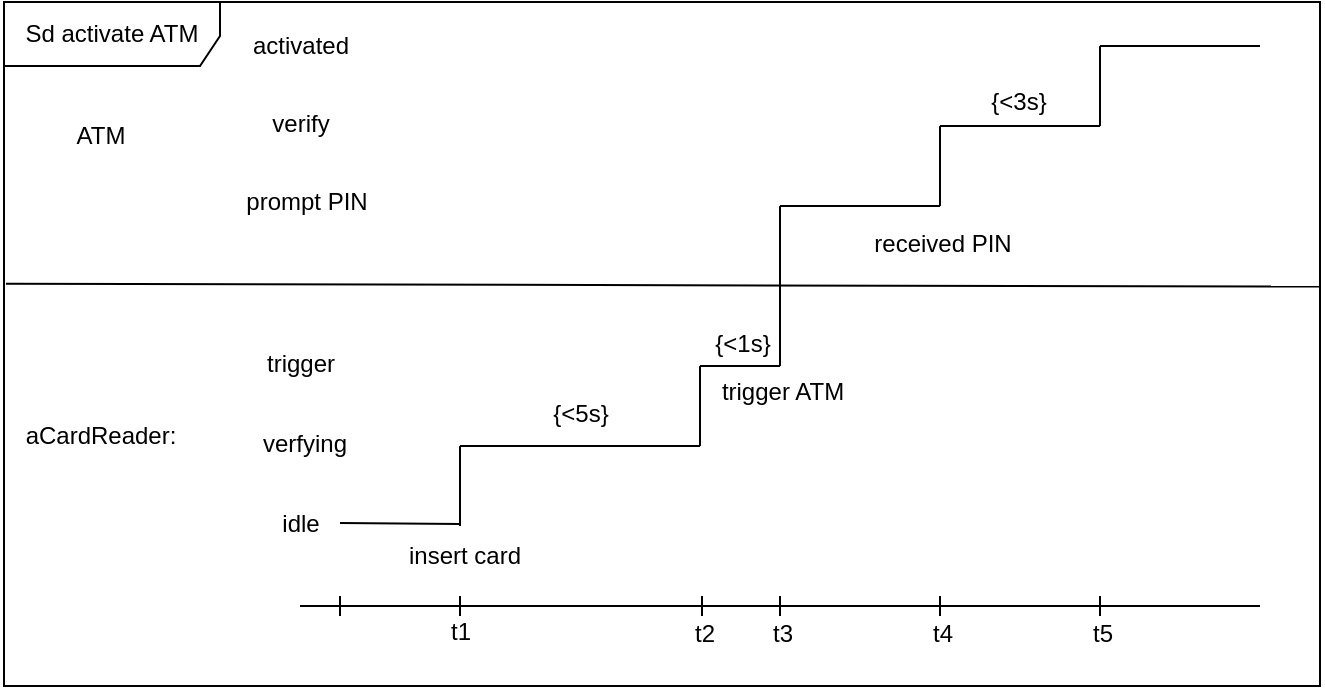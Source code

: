 <mxfile version="25.0.3">
  <diagram name="Page-1" id="ZF8Fh5gF4faTDMHda-kw">
    <mxGraphModel dx="1050" dy="522" grid="1" gridSize="10" guides="1" tooltips="1" connect="1" arrows="1" fold="1" page="1" pageScale="1" pageWidth="850" pageHeight="1100" math="0" shadow="0">
      <root>
        <mxCell id="0" />
        <mxCell id="1" parent="0" />
        <mxCell id="XYSm-enyJgtwGQuULJg3-2" value="aCardReader:" style="text;html=1;align=center;verticalAlign=middle;resizable=0;points=[];autosize=1;strokeColor=none;fillColor=none;" vertex="1" parent="1">
          <mxGeometry x="50" y="220" width="100" height="30" as="geometry" />
        </mxCell>
        <mxCell id="XYSm-enyJgtwGQuULJg3-3" value="" style="endArrow=none;html=1;rounded=0;" edge="1" parent="1">
          <mxGeometry width="50" height="50" relative="1" as="geometry">
            <mxPoint x="280" y="279" as="sourcePoint" />
            <mxPoint x="220" y="278.5" as="targetPoint" />
          </mxGeometry>
        </mxCell>
        <mxCell id="XYSm-enyJgtwGQuULJg3-4" value="idle" style="text;html=1;align=center;verticalAlign=middle;resizable=0;points=[];autosize=1;strokeColor=none;fillColor=none;" vertex="1" parent="1">
          <mxGeometry x="180" y="264" width="40" height="30" as="geometry" />
        </mxCell>
        <mxCell id="XYSm-enyJgtwGQuULJg3-5" value="" style="endArrow=none;html=1;rounded=0;" edge="1" parent="1">
          <mxGeometry width="50" height="50" relative="1" as="geometry">
            <mxPoint x="280" y="240" as="sourcePoint" />
            <mxPoint x="280" y="280" as="targetPoint" />
          </mxGeometry>
        </mxCell>
        <mxCell id="XYSm-enyJgtwGQuULJg3-6" value="insert card" style="text;html=1;align=center;verticalAlign=middle;resizable=0;points=[];autosize=1;strokeColor=none;fillColor=none;" vertex="1" parent="1">
          <mxGeometry x="242" y="280" width="80" height="30" as="geometry" />
        </mxCell>
        <mxCell id="XYSm-enyJgtwGQuULJg3-7" value="verfying" style="text;html=1;align=center;verticalAlign=middle;resizable=0;points=[];autosize=1;strokeColor=none;fillColor=none;" vertex="1" parent="1">
          <mxGeometry x="167" y="224" width="70" height="30" as="geometry" />
        </mxCell>
        <mxCell id="XYSm-enyJgtwGQuULJg3-8" value="" style="endArrow=none;html=1;rounded=0;" edge="1" parent="1">
          <mxGeometry width="50" height="50" relative="1" as="geometry">
            <mxPoint x="280" y="240" as="sourcePoint" />
            <mxPoint x="400" y="240" as="targetPoint" />
          </mxGeometry>
        </mxCell>
        <mxCell id="XYSm-enyJgtwGQuULJg3-9" value="{&amp;lt;5s}" style="text;html=1;align=center;verticalAlign=middle;resizable=0;points=[];autosize=1;strokeColor=none;fillColor=none;" vertex="1" parent="1">
          <mxGeometry x="315" y="209" width="50" height="30" as="geometry" />
        </mxCell>
        <mxCell id="XYSm-enyJgtwGQuULJg3-10" value="" style="endArrow=none;html=1;rounded=0;" edge="1" parent="1">
          <mxGeometry width="50" height="50" relative="1" as="geometry">
            <mxPoint x="400" y="240" as="sourcePoint" />
            <mxPoint x="400" y="200" as="targetPoint" />
          </mxGeometry>
        </mxCell>
        <mxCell id="XYSm-enyJgtwGQuULJg3-11" value="trigger" style="text;html=1;align=center;verticalAlign=middle;resizable=0;points=[];autosize=1;strokeColor=none;fillColor=none;" vertex="1" parent="1">
          <mxGeometry x="170" y="184" width="60" height="30" as="geometry" />
        </mxCell>
        <mxCell id="XYSm-enyJgtwGQuULJg3-12" value="" style="endArrow=none;html=1;rounded=0;" edge="1" parent="1">
          <mxGeometry width="50" height="50" relative="1" as="geometry">
            <mxPoint x="400" y="200" as="sourcePoint" />
            <mxPoint x="440" y="200" as="targetPoint" />
          </mxGeometry>
        </mxCell>
        <mxCell id="XYSm-enyJgtwGQuULJg3-13" value="{&amp;lt;1s}" style="text;html=1;align=center;verticalAlign=middle;resizable=0;points=[];autosize=1;strokeColor=none;fillColor=none;" vertex="1" parent="1">
          <mxGeometry x="396" y="174" width="50" height="30" as="geometry" />
        </mxCell>
        <mxCell id="XYSm-enyJgtwGQuULJg3-14" value="" style="endArrow=none;html=1;rounded=0;" edge="1" parent="1">
          <mxGeometry width="50" height="50" relative="1" as="geometry">
            <mxPoint x="440" y="200" as="sourcePoint" />
            <mxPoint x="440" y="120" as="targetPoint" />
          </mxGeometry>
        </mxCell>
        <mxCell id="XYSm-enyJgtwGQuULJg3-15" value="trigger ATM" style="text;html=1;align=center;verticalAlign=middle;resizable=0;points=[];autosize=1;strokeColor=none;fillColor=none;" vertex="1" parent="1">
          <mxGeometry x="401" y="198" width="80" height="30" as="geometry" />
        </mxCell>
        <mxCell id="XYSm-enyJgtwGQuULJg3-16" value="ATM" style="text;html=1;align=center;verticalAlign=middle;resizable=0;points=[];autosize=1;strokeColor=none;fillColor=none;" vertex="1" parent="1">
          <mxGeometry x="75" y="70" width="50" height="30" as="geometry" />
        </mxCell>
        <mxCell id="XYSm-enyJgtwGQuULJg3-17" value="prompt PIN" style="text;html=1;align=center;verticalAlign=middle;resizable=0;points=[];autosize=1;strokeColor=none;fillColor=none;" vertex="1" parent="1">
          <mxGeometry x="163" y="103" width="80" height="30" as="geometry" />
        </mxCell>
        <mxCell id="XYSm-enyJgtwGQuULJg3-18" value="" style="endArrow=none;html=1;rounded=0;" edge="1" parent="1">
          <mxGeometry width="50" height="50" relative="1" as="geometry">
            <mxPoint x="440" y="120" as="sourcePoint" />
            <mxPoint x="520" y="120" as="targetPoint" />
          </mxGeometry>
        </mxCell>
        <mxCell id="XYSm-enyJgtwGQuULJg3-19" value="received PIN" style="text;html=1;align=center;verticalAlign=middle;resizable=0;points=[];autosize=1;strokeColor=none;fillColor=none;" vertex="1" parent="1">
          <mxGeometry x="476" y="124" width="90" height="30" as="geometry" />
        </mxCell>
        <mxCell id="XYSm-enyJgtwGQuULJg3-20" value="" style="endArrow=none;html=1;rounded=0;" edge="1" parent="1">
          <mxGeometry width="50" height="50" relative="1" as="geometry">
            <mxPoint x="520" y="120" as="sourcePoint" />
            <mxPoint x="520" y="80" as="targetPoint" />
          </mxGeometry>
        </mxCell>
        <mxCell id="XYSm-enyJgtwGQuULJg3-21" value="verify" style="text;html=1;align=center;verticalAlign=middle;resizable=0;points=[];autosize=1;strokeColor=none;fillColor=none;" vertex="1" parent="1">
          <mxGeometry x="175" y="64" width="50" height="30" as="geometry" />
        </mxCell>
        <mxCell id="XYSm-enyJgtwGQuULJg3-22" value="" style="endArrow=none;html=1;rounded=0;" edge="1" parent="1">
          <mxGeometry width="50" height="50" relative="1" as="geometry">
            <mxPoint x="520" y="80" as="sourcePoint" />
            <mxPoint x="600" y="80" as="targetPoint" />
          </mxGeometry>
        </mxCell>
        <mxCell id="XYSm-enyJgtwGQuULJg3-23" value="{&amp;lt;3s}" style="text;html=1;align=center;verticalAlign=middle;resizable=0;points=[];autosize=1;strokeColor=none;fillColor=none;" vertex="1" parent="1">
          <mxGeometry x="534" y="53" width="50" height="30" as="geometry" />
        </mxCell>
        <mxCell id="XYSm-enyJgtwGQuULJg3-24" value="activated" style="text;html=1;align=center;verticalAlign=middle;resizable=0;points=[];autosize=1;strokeColor=none;fillColor=none;" vertex="1" parent="1">
          <mxGeometry x="165" y="25" width="70" height="30" as="geometry" />
        </mxCell>
        <mxCell id="XYSm-enyJgtwGQuULJg3-25" value="" style="endArrow=none;html=1;rounded=0;" edge="1" parent="1">
          <mxGeometry width="50" height="50" relative="1" as="geometry">
            <mxPoint x="600" y="80" as="sourcePoint" />
            <mxPoint x="600" y="40" as="targetPoint" />
          </mxGeometry>
        </mxCell>
        <mxCell id="XYSm-enyJgtwGQuULJg3-26" value="" style="endArrow=none;html=1;rounded=0;" edge="1" parent="1">
          <mxGeometry width="50" height="50" relative="1" as="geometry">
            <mxPoint x="680" y="40" as="sourcePoint" />
            <mxPoint x="600" y="40" as="targetPoint" />
          </mxGeometry>
        </mxCell>
        <mxCell id="XYSm-enyJgtwGQuULJg3-27" value="" style="endArrow=none;html=1;rounded=0;" edge="1" parent="1">
          <mxGeometry width="50" height="50" relative="1" as="geometry">
            <mxPoint x="680" y="320" as="sourcePoint" />
            <mxPoint x="200" y="320" as="targetPoint" />
          </mxGeometry>
        </mxCell>
        <mxCell id="XYSm-enyJgtwGQuULJg3-28" value="" style="endArrow=none;html=1;rounded=0;" edge="1" parent="1">
          <mxGeometry width="50" height="50" relative="1" as="geometry">
            <mxPoint x="280" y="325" as="sourcePoint" />
            <mxPoint x="280" y="315" as="targetPoint" />
          </mxGeometry>
        </mxCell>
        <mxCell id="XYSm-enyJgtwGQuULJg3-29" value="" style="endArrow=none;html=1;rounded=0;" edge="1" parent="1">
          <mxGeometry width="50" height="50" relative="1" as="geometry">
            <mxPoint x="401" y="325" as="sourcePoint" />
            <mxPoint x="401" y="315" as="targetPoint" />
          </mxGeometry>
        </mxCell>
        <mxCell id="XYSm-enyJgtwGQuULJg3-30" value="" style="endArrow=none;html=1;rounded=0;" edge="1" parent="1">
          <mxGeometry width="50" height="50" relative="1" as="geometry">
            <mxPoint x="220" y="325" as="sourcePoint" />
            <mxPoint x="220" y="315" as="targetPoint" />
          </mxGeometry>
        </mxCell>
        <mxCell id="XYSm-enyJgtwGQuULJg3-31" value="" style="endArrow=none;html=1;rounded=0;" edge="1" parent="1">
          <mxGeometry width="50" height="50" relative="1" as="geometry">
            <mxPoint x="440" y="325" as="sourcePoint" />
            <mxPoint x="440" y="315" as="targetPoint" />
          </mxGeometry>
        </mxCell>
        <mxCell id="XYSm-enyJgtwGQuULJg3-32" value="" style="endArrow=none;html=1;rounded=0;" edge="1" parent="1">
          <mxGeometry width="50" height="50" relative="1" as="geometry">
            <mxPoint x="520" y="325" as="sourcePoint" />
            <mxPoint x="520" y="315" as="targetPoint" />
          </mxGeometry>
        </mxCell>
        <mxCell id="XYSm-enyJgtwGQuULJg3-33" value="" style="endArrow=none;html=1;rounded=0;" edge="1" parent="1">
          <mxGeometry width="50" height="50" relative="1" as="geometry">
            <mxPoint x="600" y="325" as="sourcePoint" />
            <mxPoint x="600" y="315" as="targetPoint" />
          </mxGeometry>
        </mxCell>
        <mxCell id="XYSm-enyJgtwGQuULJg3-34" value="t1" style="text;html=1;align=center;verticalAlign=middle;resizable=0;points=[];autosize=1;strokeColor=none;fillColor=none;" vertex="1" parent="1">
          <mxGeometry x="265" y="318" width="30" height="30" as="geometry" />
        </mxCell>
        <mxCell id="XYSm-enyJgtwGQuULJg3-36" value="t2" style="text;html=1;align=center;verticalAlign=middle;resizable=0;points=[];autosize=1;strokeColor=none;fillColor=none;" vertex="1" parent="1">
          <mxGeometry x="387" y="319" width="30" height="30" as="geometry" />
        </mxCell>
        <mxCell id="XYSm-enyJgtwGQuULJg3-37" value="t3" style="text;html=1;align=center;verticalAlign=middle;resizable=0;points=[];autosize=1;strokeColor=none;fillColor=none;" vertex="1" parent="1">
          <mxGeometry x="426" y="319" width="30" height="30" as="geometry" />
        </mxCell>
        <mxCell id="XYSm-enyJgtwGQuULJg3-38" value="t4" style="text;html=1;align=center;verticalAlign=middle;resizable=0;points=[];autosize=1;strokeColor=none;fillColor=none;" vertex="1" parent="1">
          <mxGeometry x="506" y="319" width="30" height="30" as="geometry" />
        </mxCell>
        <mxCell id="XYSm-enyJgtwGQuULJg3-39" value="t5" style="text;html=1;align=center;verticalAlign=middle;resizable=0;points=[];autosize=1;strokeColor=none;fillColor=none;" vertex="1" parent="1">
          <mxGeometry x="586" y="319" width="30" height="30" as="geometry" />
        </mxCell>
        <mxCell id="XYSm-enyJgtwGQuULJg3-40" value="Sd activate ATM" style="shape=umlFrame;whiteSpace=wrap;html=1;pointerEvents=0;width=108;height=32;" vertex="1" parent="1">
          <mxGeometry x="52" y="18" width="658" height="342" as="geometry" />
        </mxCell>
        <mxCell id="XYSm-enyJgtwGQuULJg3-41" value="" style="endArrow=none;html=1;rounded=0;exitX=0.003;exitY=0.412;exitDx=0;exitDy=0;exitPerimeter=0;entryX=1.001;entryY=0.416;entryDx=0;entryDy=0;entryPerimeter=0;" edge="1" parent="1">
          <mxGeometry width="50" height="50" relative="1" as="geometry">
            <mxPoint x="52.974" y="158.904" as="sourcePoint" />
            <mxPoint x="709.658" y="160.272" as="targetPoint" />
          </mxGeometry>
        </mxCell>
      </root>
    </mxGraphModel>
  </diagram>
</mxfile>
